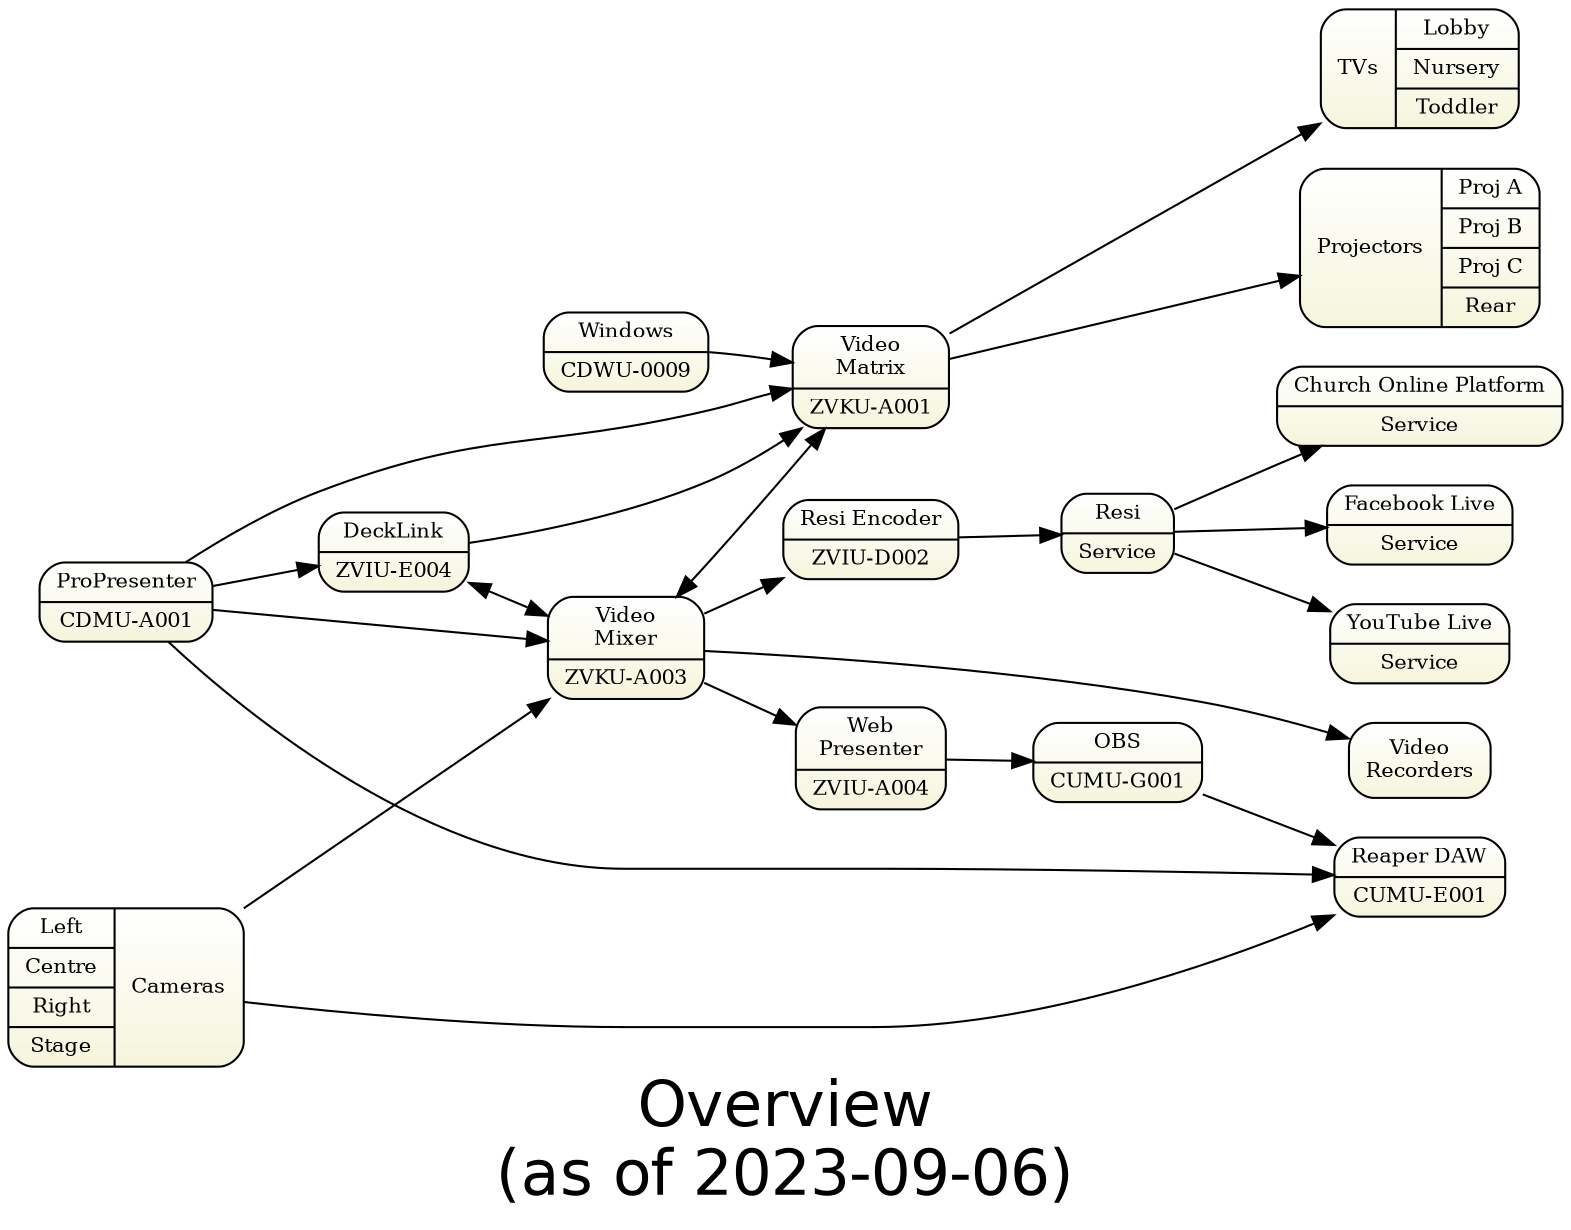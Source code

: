 digraph topology0 { 
graph [overlap = true, fontsize = 30, rankdir=LR 
      label="Overview\n(as of 2023-09-06)",
      fontname = Helvetica]

node [shape=Mrecord, tooltip="" , fontsize = 10, 
      fillcolor="white:beige" , style=filled  
      gradientangle=270]
      
zvkua001 [label="Video\nMatrix|ZVKU-A001"]
zvkua003 [label="Video\nMixer|ZVKU-A003"]
    
cdmua001 [label="ProPresenter|CDMU-A001"]
cumug001 [label="OBS|CUMU-G001"]
cdwu0009 [label="Windows|CDWU-0009"]

wp [label="Web\nPresenter|ZVIU-A004"] 

cdmua001 -> zvkua003
zviud002    [label="Resi Encoder|ZVIU-D002"]
resi        [label="Resi|Service"]
facebook    [label="Facebook Live|Service"]
youtube     [label="YouTube Live|Service"]
chop        [label="Church Online Platform|Service"]
recorders   [label="Video\nRecorders"]
zviue004    [label="DeckLink|ZVIU-E004"]
tvs         [label="{TVs|{Lobby|Nursery|Toddler}}"]
cameras     [label="{{Left|Centre|Right|Stage}|Cameras}"]
cumue001	[label="Reaper DAW|CUMU-E001"]

projectors  [label="{Projectors|{Proj A | Proj B | Proj C | Rear}}"]

cdmua001 -> zviue004
zviue004 -> zvkua001

zvkua001 -> tvs

zvkua003 -> zviud002
zviud002 -> resi
resi     -> facebook
resi     -> youtube
resi     -> chop 
 
cdmua001       -> zvkua001:i4  
cdwu0009:hdmi  -> zvkua001:i5
zvkua003       -> zvkua001 [dir=both]

zviue004 -> zvkua003 [dir=both]

wp -> cumug001  
cumug001 -> cumue001
cdmua001 -> cumue001
cameras  -> cumue001 

cameras -> zvkua003
zvkua003 -> wp
zvkua001 -> projectors
zvkua003 -> recorders

{rank=same; facebook youtube chop projectors recorders tvs}
{rank=same; cameras cdmua001       }
} 